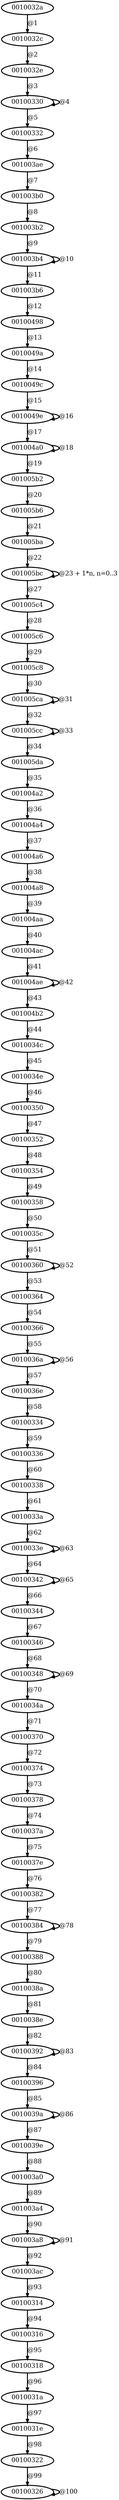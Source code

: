 digraph G {
        node [style=rounded, penwidth=3, fontsize=20, shape=oval];
        "0010032a" -> "0010032c" [label="@1", color=black,arrowsize=1,style=bold,penwidth=3,fontsize=20];
"0010032c" -> "0010032e" [label="@2", color=black,arrowsize=1,style=bold,penwidth=3,fontsize=20];
"0010032e" -> "00100330" [label="@3", color=black,arrowsize=1,style=bold,penwidth=3,fontsize=20];
"00100330" -> "00100330" [label="@4", color=black,arrowsize=1,style=bold,penwidth=3,fontsize=20];
"00100330" -> "00100332" [label="@5", color=black,arrowsize=1,style=bold,penwidth=3,fontsize=20];
"00100332" -> "001003ae" [label="@6", color=black,arrowsize=1,style=bold,penwidth=3,fontsize=20];
"001003ae" -> "001003b0" [label="@7", color=black,arrowsize=1,style=bold,penwidth=3,fontsize=20];
"001003b0" -> "001003b2" [label="@8", color=black,arrowsize=1,style=bold,penwidth=3,fontsize=20];
"001003b2" -> "001003b4" [label="@9", color=black,arrowsize=1,style=bold,penwidth=3,fontsize=20];
"001003b4" -> "001003b4" [label="@10", color=black,arrowsize=1,style=bold,penwidth=3,fontsize=20];
"001003b4" -> "001003b6" [label="@11", color=black,arrowsize=1,style=bold,penwidth=3,fontsize=20];
"001003b6" -> "00100498" [label="@12", color=black,arrowsize=1,style=bold,penwidth=3,fontsize=20];
"00100498" -> "0010049a" [label="@13", color=black,arrowsize=1,style=bold,penwidth=3,fontsize=20];
"0010049a" -> "0010049c" [label="@14", color=black,arrowsize=1,style=bold,penwidth=3,fontsize=20];
"0010049c" -> "0010049e" [label="@15", color=black,arrowsize=1,style=bold,penwidth=3,fontsize=20];
"0010049e" -> "0010049e" [label="@16", color=black,arrowsize=1,style=bold,penwidth=3,fontsize=20];
"0010049e" -> "001004a0" [label="@17", color=black,arrowsize=1,style=bold,penwidth=3,fontsize=20];
"001004a0" -> "001004a0" [label="@18", color=black,arrowsize=1,style=bold,penwidth=3,fontsize=20];
"001004a0" -> "001005b2" [label="@19", color=black,arrowsize=1,style=bold,penwidth=3,fontsize=20];
"001005b2" -> "001005b6" [label="@20", color=black,arrowsize=1,style=bold,penwidth=3,fontsize=20];
"001005b6" -> "001005ba" [label="@21", color=black,arrowsize=1,style=bold,penwidth=3,fontsize=20];
"001005ba" -> "001005bc" [label="@22", color=black,arrowsize=1,style=bold,penwidth=3,fontsize=20];
"001005bc" -> "001005bc" [label="@23 + 1*n, n=0..3", color=black,arrowsize=1,style=bold,penwidth=3,fontsize=20];
"001005bc" -> "001005c4" [label="@27", color=black,arrowsize=1,style=bold,penwidth=3,fontsize=20];
"001005c4" -> "001005c6" [label="@28", color=black,arrowsize=1,style=bold,penwidth=3,fontsize=20];
"001005c6" -> "001005c8" [label="@29", color=black,arrowsize=1,style=bold,penwidth=3,fontsize=20];
"001005c8" -> "001005ca" [label="@30", color=black,arrowsize=1,style=bold,penwidth=3,fontsize=20];
"001005ca" -> "001005ca" [label="@31", color=black,arrowsize=1,style=bold,penwidth=3,fontsize=20];
"001005ca" -> "001005cc" [label="@32", color=black,arrowsize=1,style=bold,penwidth=3,fontsize=20];
"001005cc" -> "001005cc" [label="@33", color=black,arrowsize=1,style=bold,penwidth=3,fontsize=20];
"001005cc" -> "001005da" [label="@34", color=black,arrowsize=1,style=bold,penwidth=3,fontsize=20];
"001005da" -> "001004a2" [label="@35", color=black,arrowsize=1,style=bold,penwidth=3,fontsize=20];
"001004a2" -> "001004a4" [label="@36", color=black,arrowsize=1,style=bold,penwidth=3,fontsize=20];
"001004a4" -> "001004a6" [label="@37", color=black,arrowsize=1,style=bold,penwidth=3,fontsize=20];
"001004a6" -> "001004a8" [label="@38", color=black,arrowsize=1,style=bold,penwidth=3,fontsize=20];
"001004a8" -> "001004aa" [label="@39", color=black,arrowsize=1,style=bold,penwidth=3,fontsize=20];
"001004aa" -> "001004ac" [label="@40", color=black,arrowsize=1,style=bold,penwidth=3,fontsize=20];
"001004ac" -> "001004ae" [label="@41", color=black,arrowsize=1,style=bold,penwidth=3,fontsize=20];
"001004ae" -> "001004ae" [label="@42", color=black,arrowsize=1,style=bold,penwidth=3,fontsize=20];
"001004ae" -> "001004b2" [label="@43", color=black,arrowsize=1,style=bold,penwidth=3,fontsize=20];
"001004b2" -> "0010034c" [label="@44", color=black,arrowsize=1,style=bold,penwidth=3,fontsize=20];
"0010034c" -> "0010034e" [label="@45", color=black,arrowsize=1,style=bold,penwidth=3,fontsize=20];
"0010034e" -> "00100350" [label="@46", color=black,arrowsize=1,style=bold,penwidth=3,fontsize=20];
"00100350" -> "00100352" [label="@47", color=black,arrowsize=1,style=bold,penwidth=3,fontsize=20];
"00100352" -> "00100354" [label="@48", color=black,arrowsize=1,style=bold,penwidth=3,fontsize=20];
"00100354" -> "00100358" [label="@49", color=black,arrowsize=1,style=bold,penwidth=3,fontsize=20];
"00100358" -> "0010035c" [label="@50", color=black,arrowsize=1,style=bold,penwidth=3,fontsize=20];
"0010035c" -> "00100360" [label="@51", color=black,arrowsize=1,style=bold,penwidth=3,fontsize=20];
"00100360" -> "00100360" [label="@52", color=black,arrowsize=1,style=bold,penwidth=3,fontsize=20];
"00100360" -> "00100364" [label="@53", color=black,arrowsize=1,style=bold,penwidth=3,fontsize=20];
"00100364" -> "00100366" [label="@54", color=black,arrowsize=1,style=bold,penwidth=3,fontsize=20];
"00100366" -> "0010036a" [label="@55", color=black,arrowsize=1,style=bold,penwidth=3,fontsize=20];
"0010036a" -> "0010036a" [label="@56", color=black,arrowsize=1,style=bold,penwidth=3,fontsize=20];
"0010036a" -> "0010036e" [label="@57", color=black,arrowsize=1,style=bold,penwidth=3,fontsize=20];
"0010036e" -> "00100334" [label="@58", color=black,arrowsize=1,style=bold,penwidth=3,fontsize=20];
"00100334" -> "00100336" [label="@59", color=black,arrowsize=1,style=bold,penwidth=3,fontsize=20];
"00100336" -> "00100338" [label="@60", color=black,arrowsize=1,style=bold,penwidth=3,fontsize=20];
"00100338" -> "0010033a" [label="@61", color=black,arrowsize=1,style=bold,penwidth=3,fontsize=20];
"0010033a" -> "0010033e" [label="@62", color=black,arrowsize=1,style=bold,penwidth=3,fontsize=20];
"0010033e" -> "0010033e" [label="@63", color=black,arrowsize=1,style=bold,penwidth=3,fontsize=20];
"0010033e" -> "00100342" [label="@64", color=black,arrowsize=1,style=bold,penwidth=3,fontsize=20];
"00100342" -> "00100342" [label="@65", color=black,arrowsize=1,style=bold,penwidth=3,fontsize=20];
"00100342" -> "00100344" [label="@66", color=black,arrowsize=1,style=bold,penwidth=3,fontsize=20];
"00100344" -> "00100346" [label="@67", color=black,arrowsize=1,style=bold,penwidth=3,fontsize=20];
"00100346" -> "00100348" [label="@68", color=black,arrowsize=1,style=bold,penwidth=3,fontsize=20];
"00100348" -> "00100348" [label="@69", color=black,arrowsize=1,style=bold,penwidth=3,fontsize=20];
"00100348" -> "0010034a" [label="@70", color=black,arrowsize=1,style=bold,penwidth=3,fontsize=20];
"0010034a" -> "00100370" [label="@71", color=black,arrowsize=1,style=bold,penwidth=3,fontsize=20];
"00100370" -> "00100374" [label="@72", color=black,arrowsize=1,style=bold,penwidth=3,fontsize=20];
"00100374" -> "00100378" [label="@73", color=black,arrowsize=1,style=bold,penwidth=3,fontsize=20];
"00100378" -> "0010037a" [label="@74", color=black,arrowsize=1,style=bold,penwidth=3,fontsize=20];
"0010037a" -> "0010037e" [label="@75", color=black,arrowsize=1,style=bold,penwidth=3,fontsize=20];
"0010037e" -> "00100382" [label="@76", color=black,arrowsize=1,style=bold,penwidth=3,fontsize=20];
"00100382" -> "00100384" [label="@77", color=black,arrowsize=1,style=bold,penwidth=3,fontsize=20];
"00100384" -> "00100384" [label="@78", color=black,arrowsize=1,style=bold,penwidth=3,fontsize=20];
"00100384" -> "00100388" [label="@79", color=black,arrowsize=1,style=bold,penwidth=3,fontsize=20];
"00100388" -> "0010038a" [label="@80", color=black,arrowsize=1,style=bold,penwidth=3,fontsize=20];
"0010038a" -> "0010038e" [label="@81", color=black,arrowsize=1,style=bold,penwidth=3,fontsize=20];
"0010038e" -> "00100392" [label="@82", color=black,arrowsize=1,style=bold,penwidth=3,fontsize=20];
"00100392" -> "00100392" [label="@83", color=black,arrowsize=1,style=bold,penwidth=3,fontsize=20];
"00100392" -> "00100396" [label="@84", color=black,arrowsize=1,style=bold,penwidth=3,fontsize=20];
"00100396" -> "0010039a" [label="@85", color=black,arrowsize=1,style=bold,penwidth=3,fontsize=20];
"0010039a" -> "0010039a" [label="@86", color=black,arrowsize=1,style=bold,penwidth=3,fontsize=20];
"0010039a" -> "0010039e" [label="@87", color=black,arrowsize=1,style=bold,penwidth=3,fontsize=20];
"0010039e" -> "001003a0" [label="@88", color=black,arrowsize=1,style=bold,penwidth=3,fontsize=20];
"001003a0" -> "001003a4" [label="@89", color=black,arrowsize=1,style=bold,penwidth=3,fontsize=20];
"001003a4" -> "001003a8" [label="@90", color=black,arrowsize=1,style=bold,penwidth=3,fontsize=20];
"001003a8" -> "001003a8" [label="@91", color=black,arrowsize=1,style=bold,penwidth=3,fontsize=20];
"001003a8" -> "001003ac" [label="@92", color=black,arrowsize=1,style=bold,penwidth=3,fontsize=20];
"001003ac" -> "00100314" [label="@93", color=black,arrowsize=1,style=bold,penwidth=3,fontsize=20];
"00100314" -> "00100316" [label="@94", color=black,arrowsize=1,style=bold,penwidth=3,fontsize=20];
"00100316" -> "00100318" [label="@95", color=black,arrowsize=1,style=bold,penwidth=3,fontsize=20];
"00100318" -> "0010031a" [label="@96", color=black,arrowsize=1,style=bold,penwidth=3,fontsize=20];
"0010031a" -> "0010031e" [label="@97", color=black,arrowsize=1,style=bold,penwidth=3,fontsize=20];
"0010031e" -> "00100322" [label="@98", color=black,arrowsize=1,style=bold,penwidth=3,fontsize=20];
"00100322" -> "00100326" [label="@99", color=black,arrowsize=1,style=bold,penwidth=3,fontsize=20];
"00100326" -> "00100326" [label="@100", color=black,arrowsize=1,style=bold,penwidth=3,fontsize=20];
}
